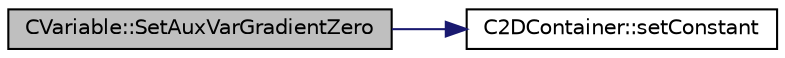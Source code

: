digraph "CVariable::SetAuxVarGradientZero"
{
  edge [fontname="Helvetica",fontsize="10",labelfontname="Helvetica",labelfontsize="10"];
  node [fontname="Helvetica",fontsize="10",shape=record];
  rankdir="LR";
  Node4497 [label="CVariable::SetAuxVarGradientZero",height=0.2,width=0.4,color="black", fillcolor="grey75", style="filled", fontcolor="black"];
  Node4497 -> Node4498 [color="midnightblue",fontsize="10",style="solid",fontname="Helvetica"];
  Node4498 [label="C2DContainer::setConstant",height=0.2,width=0.4,color="black", fillcolor="white", style="filled",URL="$class_c2_d_container.html#ab9f8a545ab85abdd3291f0f65b4f411b",tooltip="Set value of all entries to \"value\". "];
}
